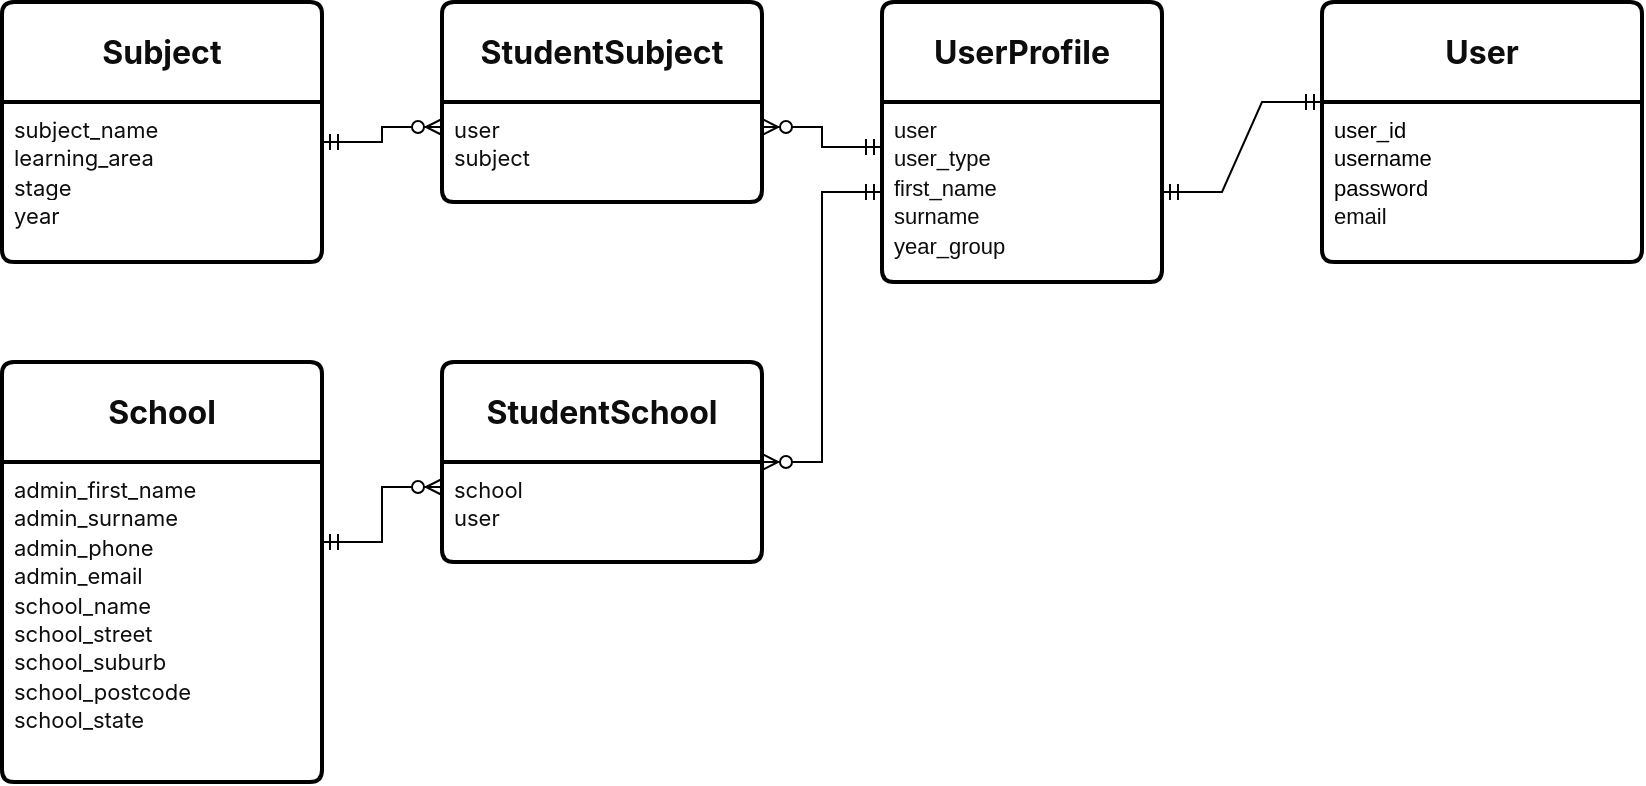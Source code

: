 <mxfile version="24.4.9" type="github">
  <diagram name="Page-1" id="UPMWR-nxtqLI6Xguwlcr">
    <mxGraphModel dx="954" dy="618" grid="1" gridSize="10" guides="1" tooltips="1" connect="1" arrows="1" fold="1" page="1" pageScale="1" pageWidth="850" pageHeight="1100" math="0" shadow="0">
      <root>
        <mxCell id="0" />
        <mxCell id="1" parent="0" />
        <mxCell id="GrVelQwUnN0lOKU_8OZ9-1" value="&lt;span style=&quot;border: 0px solid rgb(227, 227, 227); box-sizing: border-box; --tw-border-spacing-x: 0; --tw-border-spacing-y: 0; --tw-translate-x: 0; --tw-translate-y: 0; --tw-rotate: 0; --tw-skew-x: 0; --tw-skew-y: 0; --tw-scale-x: 1; --tw-scale-y: 1; --tw-pan-x: ; --tw-pan-y: ; --tw-pinch-zoom: ; --tw-scroll-snap-strictness: proximity; --tw-gradient-from-position: ; --tw-gradient-via-position: ; --tw-gradient-to-position: ; --tw-ordinal: ; --tw-slashed-zero: ; --tw-numeric-figure: ; --tw-numeric-spacing: ; --tw-numeric-fraction: ; --tw-ring-inset: ; --tw-ring-offset-width: 0px; --tw-ring-offset-color: #fff; --tw-ring-color: rgba(69,89,164,.5); --tw-ring-offset-shadow: 0 0 transparent; --tw-ring-shadow: 0 0 transparent; --tw-shadow: 0 0 transparent; --tw-shadow-colored: 0 0 transparent; --tw-blur: ; --tw-brightness: ; --tw-contrast: ; --tw-grayscale: ; --tw-hue-rotate: ; --tw-invert: ; --tw-saturate: ; --tw-sepia: ; --tw-drop-shadow: ; --tw-backdrop-blur: ; --tw-backdrop-brightness: ; --tw-backdrop-contrast: ; --tw-backdrop-grayscale: ; --tw-backdrop-hue-rotate: ; --tw-backdrop-invert: ; --tw-backdrop-opacity: ; --tw-backdrop-saturate: ; --tw-backdrop-sepia: ; --tw-contain-size: ; --tw-contain-layout: ; --tw-contain-paint: ; --tw-contain-style: ; color: rgb(13, 13, 13); font-family: ui-sans-serif, -apple-system, system-ui, &amp;quot;Segoe UI&amp;quot;, Roboto, Ubuntu, Cantarell, &amp;quot;Noto Sans&amp;quot;, sans-serif, Helvetica, &amp;quot;Apple Color Emoji&amp;quot;, Arial, &amp;quot;Segoe UI Emoji&amp;quot;, &amp;quot;Segoe UI Symbol&amp;quot;; font-size: 16px; text-align: left; white-space-collapse: preserve; background-color: rgb(255, 255, 255);&quot;&gt;&lt;b&gt;UserProfile&lt;/b&gt;&lt;/span&gt;" style="swimlane;childLayout=stackLayout;horizontal=1;startSize=50;horizontalStack=0;rounded=1;fontSize=14;fontStyle=0;strokeWidth=2;resizeParent=0;resizeLast=1;shadow=0;dashed=0;align=center;arcSize=4;whiteSpace=wrap;html=1;" parent="1" vertex="1">
          <mxGeometry x="470" y="40" width="140" height="140" as="geometry" />
        </mxCell>
        <mxCell id="GrVelQwUnN0lOKU_8OZ9-2" value="&lt;span style=&quot;color: rgb(13, 13, 13); white-space: pre-wrap; background-color: rgb(255, 255, 255);&quot;&gt;&lt;font face=&quot;Helvetica&quot; style=&quot;font-size: 11px;&quot;&gt;user&lt;/font&gt;&lt;/span&gt;&lt;div&gt;&lt;span style=&quot;font-size: 11px; background-color: rgb(255, 255, 255); color: rgb(13, 13, 13); white-space: pre-wrap;&quot;&gt;user_type&lt;/span&gt;&lt;/div&gt;&lt;div&gt;&lt;span style=&quot;font-size: 11px; background-color: rgb(255, 255, 255); color: rgb(13, 13, 13); white-space: pre-wrap;&quot;&gt;first_name&lt;/span&gt;&lt;div&gt;&lt;span style=&quot;color: rgb(13, 13, 13); white-space: pre-wrap; background-color: rgb(255, 255, 255);&quot;&gt;&lt;font style=&quot;font-size: 11px;&quot; face=&quot;Helvetica&quot;&gt;surname&lt;/font&gt;&lt;/span&gt;&lt;/div&gt;&lt;div&gt;&lt;span style=&quot;color: rgb(13, 13, 13); white-space: pre-wrap; background-color: rgb(255, 255, 255);&quot;&gt;&lt;font face=&quot;Helvetica&quot; style=&quot;font-size: 11px;&quot;&gt;year_group&lt;/font&gt;&lt;/span&gt;&lt;/div&gt;&lt;/div&gt;" style="align=left;strokeColor=none;fillColor=none;spacingLeft=4;fontSize=12;verticalAlign=top;resizable=0;rotatable=0;part=1;html=1;" parent="GrVelQwUnN0lOKU_8OZ9-1" vertex="1">
          <mxGeometry y="50" width="140" height="90" as="geometry" />
        </mxCell>
        <mxCell id="GrVelQwUnN0lOKU_8OZ9-3" value="&lt;span style=&quot;color: rgb(13, 13, 13); font-family: ui-sans-serif, -apple-system, system-ui, &amp;quot;Segoe UI&amp;quot;, Roboto, Ubuntu, Cantarell, &amp;quot;Noto Sans&amp;quot;, sans-serif, Helvetica, &amp;quot;Apple Color Emoji&amp;quot;, Arial, &amp;quot;Segoe UI Emoji&amp;quot;, &amp;quot;Segoe UI Symbol&amp;quot;; font-size: 16px; text-align: left; white-space-collapse: preserve; background-color: rgb(255, 255, 255);&quot;&gt;&lt;b&gt;User&lt;/b&gt;&lt;/span&gt;" style="swimlane;childLayout=stackLayout;horizontal=1;startSize=50;horizontalStack=0;rounded=1;fontSize=14;fontStyle=0;strokeWidth=2;resizeParent=0;resizeLast=1;shadow=0;dashed=0;align=center;arcSize=4;whiteSpace=wrap;html=1;" parent="1" vertex="1">
          <mxGeometry x="690" y="40" width="160" height="130" as="geometry" />
        </mxCell>
        <mxCell id="GrVelQwUnN0lOKU_8OZ9-4" value="&lt;font style=&quot;font-size: 11px;&quot;&gt;user_id&lt;/font&gt;&lt;div&gt;&lt;font style=&quot;font-size: 11px;&quot;&gt;username&lt;br&gt;&lt;/font&gt;&lt;div&gt;&lt;font style=&quot;font-size: 11px;&quot;&gt;password&lt;/font&gt;&lt;/div&gt;&lt;/div&gt;&lt;div&gt;&lt;font style=&quot;font-size: 11px;&quot;&gt;&lt;span style=&quot;color: rgb(13, 13, 13); white-space: pre-wrap; background-color: rgb(255, 255, 255);&quot;&gt;email&lt;/span&gt;&lt;br&gt;&lt;/font&gt;&lt;/div&gt;" style="align=left;strokeColor=none;fillColor=none;spacingLeft=4;fontSize=12;verticalAlign=top;resizable=0;rotatable=0;part=1;html=1;" parent="GrVelQwUnN0lOKU_8OZ9-3" vertex="1">
          <mxGeometry y="50" width="160" height="80" as="geometry" />
        </mxCell>
        <mxCell id="GrVelQwUnN0lOKU_8OZ9-5" value="" style="edgeStyle=entityRelationEdgeStyle;fontSize=12;html=1;endArrow=ERmandOne;startArrow=ERmandOne;rounded=0;exitX=1;exitY=0.5;exitDx=0;exitDy=0;entryX=0;entryY=0;entryDx=0;entryDy=0;" parent="1" source="GrVelQwUnN0lOKU_8OZ9-2" target="GrVelQwUnN0lOKU_8OZ9-4" edge="1">
          <mxGeometry width="100" height="100" relative="1" as="geometry">
            <mxPoint x="590" y="430" as="sourcePoint" />
            <mxPoint x="690" y="330" as="targetPoint" />
          </mxGeometry>
        </mxCell>
        <mxCell id="GrVelQwUnN0lOKU_8OZ9-6" value="&lt;div style=&quot;text-align: left;&quot;&gt;&lt;font face=&quot;ui-sans-serif, -apple-system, system-ui, Segoe UI, Roboto, Ubuntu, Cantarell, Noto Sans, sans-serif, Helvetica, Apple Color Emoji, Arial, Segoe UI Emoji, Segoe UI Symbol&quot; color=&quot;#0d0d0d&quot;&gt;&lt;span style=&quot;font-size: 16px; white-space-collapse: preserve; background-color: rgb(255, 255, 255);&quot;&gt;&lt;b&gt;School&lt;/b&gt;&lt;/span&gt;&lt;/font&gt;&lt;/div&gt;" style="swimlane;childLayout=stackLayout;horizontal=1;startSize=50;horizontalStack=0;rounded=1;fontSize=14;fontStyle=0;strokeWidth=2;resizeParent=0;resizeLast=1;shadow=0;dashed=0;align=center;arcSize=4;whiteSpace=wrap;html=1;" parent="1" vertex="1">
          <mxGeometry x="30" y="220" width="160" height="210" as="geometry" />
        </mxCell>
        <mxCell id="GrVelQwUnN0lOKU_8OZ9-7" value="&lt;span style=&quot;color: rgb(13, 13, 13); font-family: ui-sans-serif, -apple-system, system-ui, &amp;quot;Segoe UI&amp;quot;, Roboto, Ubuntu, Cantarell, &amp;quot;Noto Sans&amp;quot;, sans-serif, Helvetica, &amp;quot;Apple Color Emoji&amp;quot;, Arial, &amp;quot;Segoe UI Emoji&amp;quot;, &amp;quot;Segoe UI Symbol&amp;quot;; white-space: pre-wrap; background-color: rgb(255, 255, 255);&quot;&gt;&lt;font style=&quot;font-size: 11px;&quot;&gt;admin_first_name&lt;/font&gt;&lt;/span&gt;&lt;div&gt;&lt;span style=&quot;color: rgb(13, 13, 13); font-family: ui-sans-serif, -apple-system, system-ui, &amp;quot;Segoe UI&amp;quot;, Roboto, Ubuntu, Cantarell, &amp;quot;Noto Sans&amp;quot;, sans-serif, Helvetica, &amp;quot;Apple Color Emoji&amp;quot;, Arial, &amp;quot;Segoe UI Emoji&amp;quot;, &amp;quot;Segoe UI Symbol&amp;quot;; white-space: pre-wrap; background-color: rgb(255, 255, 255);&quot;&gt;&lt;font style=&quot;font-size: 11px;&quot;&gt;admin_surname &lt;/font&gt;&lt;/span&gt;&lt;/div&gt;&lt;div&gt;&lt;span style=&quot;color: rgb(13, 13, 13); font-family: ui-sans-serif, -apple-system, system-ui, &amp;quot;Segoe UI&amp;quot;, Roboto, Ubuntu, Cantarell, &amp;quot;Noto Sans&amp;quot;, sans-serif, Helvetica, &amp;quot;Apple Color Emoji&amp;quot;, Arial, &amp;quot;Segoe UI Emoji&amp;quot;, &amp;quot;Segoe UI Symbol&amp;quot;; white-space: pre-wrap; background-color: rgb(255, 255, 255);&quot;&gt;&lt;font style=&quot;font-size: 11px;&quot;&gt;admin_phone&lt;/font&gt;&lt;/span&gt;&lt;/div&gt;&lt;div&gt;&lt;span style=&quot;color: rgb(13, 13, 13); font-family: ui-sans-serif, -apple-system, system-ui, &amp;quot;Segoe UI&amp;quot;, Roboto, Ubuntu, Cantarell, &amp;quot;Noto Sans&amp;quot;, sans-serif, Helvetica, &amp;quot;Apple Color Emoji&amp;quot;, Arial, &amp;quot;Segoe UI Emoji&amp;quot;, &amp;quot;Segoe UI Symbol&amp;quot;; white-space: pre-wrap; background-color: rgb(255, 255, 255);&quot;&gt;&lt;font style=&quot;font-size: 11px;&quot;&gt;admin_email&lt;/font&gt;&lt;/span&gt;&lt;/div&gt;&lt;div&gt;&lt;span style=&quot;color: rgb(13, 13, 13); font-family: ui-sans-serif, -apple-system, system-ui, &amp;quot;Segoe UI&amp;quot;, Roboto, Ubuntu, Cantarell, &amp;quot;Noto Sans&amp;quot;, sans-serif, Helvetica, &amp;quot;Apple Color Emoji&amp;quot;, Arial, &amp;quot;Segoe UI Emoji&amp;quot;, &amp;quot;Segoe UI Symbol&amp;quot;; white-space: pre-wrap; background-color: rgb(255, 255, 255);&quot;&gt;&lt;font style=&quot;font-size: 11px;&quot;&gt;school_name&lt;/font&gt;&lt;/span&gt;&lt;/div&gt;&lt;div&gt;&lt;span style=&quot;color: rgb(13, 13, 13); font-family: ui-sans-serif, -apple-system, system-ui, &amp;quot;Segoe UI&amp;quot;, Roboto, Ubuntu, Cantarell, &amp;quot;Noto Sans&amp;quot;, sans-serif, Helvetica, &amp;quot;Apple Color Emoji&amp;quot;, Arial, &amp;quot;Segoe UI Emoji&amp;quot;, &amp;quot;Segoe UI Symbol&amp;quot;; white-space: pre-wrap; background-color: rgb(255, 255, 255);&quot;&gt;&lt;font style=&quot;font-size: 11px;&quot;&gt;school_street&lt;/font&gt;&lt;/span&gt;&lt;/div&gt;&lt;div&gt;&lt;span style=&quot;color: rgb(13, 13, 13); font-family: ui-sans-serif, -apple-system, system-ui, &amp;quot;Segoe UI&amp;quot;, Roboto, Ubuntu, Cantarell, &amp;quot;Noto Sans&amp;quot;, sans-serif, Helvetica, &amp;quot;Apple Color Emoji&amp;quot;, Arial, &amp;quot;Segoe UI Emoji&amp;quot;, &amp;quot;Segoe UI Symbol&amp;quot;; white-space: pre-wrap; background-color: rgb(255, 255, 255);&quot;&gt;&lt;font style=&quot;font-size: 11px;&quot;&gt;school_suburb&lt;/font&gt;&lt;/span&gt;&lt;/div&gt;&lt;div&gt;&lt;span style=&quot;color: rgb(13, 13, 13); font-family: ui-sans-serif, -apple-system, system-ui, &amp;quot;Segoe UI&amp;quot;, Roboto, Ubuntu, Cantarell, &amp;quot;Noto Sans&amp;quot;, sans-serif, Helvetica, &amp;quot;Apple Color Emoji&amp;quot;, Arial, &amp;quot;Segoe UI Emoji&amp;quot;, &amp;quot;Segoe UI Symbol&amp;quot;; white-space: pre-wrap; background-color: rgb(255, 255, 255);&quot;&gt;&lt;font style=&quot;font-size: 11px;&quot;&gt;school_postcode&lt;/font&gt;&lt;/span&gt;&lt;/div&gt;&lt;div&gt;&lt;span style=&quot;color: rgb(13, 13, 13); font-family: ui-sans-serif, -apple-system, system-ui, &amp;quot;Segoe UI&amp;quot;, Roboto, Ubuntu, Cantarell, &amp;quot;Noto Sans&amp;quot;, sans-serif, Helvetica, &amp;quot;Apple Color Emoji&amp;quot;, Arial, &amp;quot;Segoe UI Emoji&amp;quot;, &amp;quot;Segoe UI Symbol&amp;quot;; white-space: pre-wrap; background-color: rgb(255, 255, 255);&quot;&gt;&lt;font style=&quot;font-size: 11px;&quot;&gt;school_state&lt;/font&gt;&lt;/span&gt;&lt;/div&gt;" style="align=left;strokeColor=none;fillColor=none;spacingLeft=4;fontSize=12;verticalAlign=top;resizable=0;rotatable=0;part=1;html=1;" parent="GrVelQwUnN0lOKU_8OZ9-6" vertex="1">
          <mxGeometry y="50" width="160" height="160" as="geometry" />
        </mxCell>
        <mxCell id="GrVelQwUnN0lOKU_8OZ9-8" value="&lt;div style=&quot;text-align: left;&quot;&gt;&lt;font face=&quot;ui-sans-serif, -apple-system, system-ui, Segoe UI, Roboto, Ubuntu, Cantarell, Noto Sans, sans-serif, Helvetica, Apple Color Emoji, Arial, Segoe UI Emoji, Segoe UI Symbol&quot; color=&quot;#0d0d0d&quot;&gt;&lt;span style=&quot;font-size: 16px; white-space-collapse: preserve; background-color: rgb(255, 255, 255);&quot;&gt;&lt;b&gt;Subject&lt;/b&gt;&lt;/span&gt;&lt;/font&gt;&lt;/div&gt;" style="swimlane;childLayout=stackLayout;horizontal=1;startSize=50;horizontalStack=0;rounded=1;fontSize=14;fontStyle=0;strokeWidth=2;resizeParent=0;resizeLast=1;shadow=0;dashed=0;align=center;arcSize=4;whiteSpace=wrap;html=1;" parent="1" vertex="1">
          <mxGeometry x="30" y="40" width="160" height="130" as="geometry" />
        </mxCell>
        <mxCell id="GrVelQwUnN0lOKU_8OZ9-9" value="&lt;span style=&quot;color: rgb(13, 13, 13); font-family: ui-sans-serif, -apple-system, system-ui, &amp;quot;Segoe UI&amp;quot;, Roboto, Ubuntu, Cantarell, &amp;quot;Noto Sans&amp;quot;, sans-serif, Helvetica, &amp;quot;Apple Color Emoji&amp;quot;, Arial, &amp;quot;Segoe UI Emoji&amp;quot;, &amp;quot;Segoe UI Symbol&amp;quot;; white-space: pre-wrap; background-color: rgb(255, 255, 255);&quot;&gt;&lt;font style=&quot;font-size: 11px;&quot;&gt;subject_name&lt;/font&gt;&lt;/span&gt;&lt;div&gt;&lt;span style=&quot;color: rgb(13, 13, 13); font-family: ui-sans-serif, -apple-system, system-ui, &amp;quot;Segoe UI&amp;quot;, Roboto, Ubuntu, Cantarell, &amp;quot;Noto Sans&amp;quot;, sans-serif, Helvetica, &amp;quot;Apple Color Emoji&amp;quot;, Arial, &amp;quot;Segoe UI Emoji&amp;quot;, &amp;quot;Segoe UI Symbol&amp;quot;; white-space: pre-wrap; background-color: rgb(255, 255, 255);&quot;&gt;&lt;font style=&quot;font-size: 11px;&quot;&gt;learning_area&lt;/font&gt;&lt;/span&gt;&lt;/div&gt;&lt;div&gt;&lt;span style=&quot;color: rgb(13, 13, 13); font-family: ui-sans-serif, -apple-system, system-ui, &amp;quot;Segoe UI&amp;quot;, Roboto, Ubuntu, Cantarell, &amp;quot;Noto Sans&amp;quot;, sans-serif, Helvetica, &amp;quot;Apple Color Emoji&amp;quot;, Arial, &amp;quot;Segoe UI Emoji&amp;quot;, &amp;quot;Segoe UI Symbol&amp;quot;; white-space: pre-wrap; background-color: rgb(255, 255, 255);&quot;&gt;&lt;font style=&quot;font-size: 11px;&quot;&gt;stage&lt;/font&gt;&lt;/span&gt;&lt;/div&gt;&lt;div&gt;&lt;span style=&quot;background-color: rgb(255, 255, 255); color: rgb(13, 13, 13); font-family: ui-sans-serif, -apple-system, system-ui, &amp;quot;Segoe UI&amp;quot;, Roboto, Ubuntu, Cantarell, &amp;quot;Noto Sans&amp;quot;, sans-serif, Helvetica, &amp;quot;Apple Color Emoji&amp;quot;, Arial, &amp;quot;Segoe UI Emoji&amp;quot;, &amp;quot;Segoe UI Symbol&amp;quot;; white-space: pre-wrap;&quot;&gt;&lt;font style=&quot;font-size: 11px;&quot;&gt;year&lt;/font&gt;&lt;/span&gt;&lt;/div&gt;" style="align=left;strokeColor=none;fillColor=none;spacingLeft=4;fontSize=12;verticalAlign=top;resizable=0;rotatable=0;part=1;html=1;" parent="GrVelQwUnN0lOKU_8OZ9-8" vertex="1">
          <mxGeometry y="50" width="160" height="80" as="geometry" />
        </mxCell>
        <mxCell id="GrVelQwUnN0lOKU_8OZ9-10" value="&lt;div style=&quot;text-align: left;&quot;&gt;&lt;font face=&quot;ui-sans-serif, -apple-system, system-ui, Segoe UI, Roboto, Ubuntu, Cantarell, Noto Sans, sans-serif, Helvetica, Apple Color Emoji, Arial, Segoe UI Emoji, Segoe UI Symbol&quot; color=&quot;#0d0d0d&quot;&gt;&lt;span style=&quot;font-size: 16px; white-space-collapse: preserve; background-color: rgb(255, 255, 255);&quot;&gt;&lt;b&gt;StudentSubject&lt;/b&gt;&lt;/span&gt;&lt;/font&gt;&lt;/div&gt;" style="swimlane;childLayout=stackLayout;horizontal=1;startSize=50;horizontalStack=0;rounded=1;fontSize=14;fontStyle=0;strokeWidth=2;resizeParent=0;resizeLast=1;shadow=0;dashed=0;align=center;arcSize=4;whiteSpace=wrap;html=1;" parent="1" vertex="1">
          <mxGeometry x="250" y="40" width="160" height="100" as="geometry" />
        </mxCell>
        <mxCell id="GrVelQwUnN0lOKU_8OZ9-11" value="&lt;div&gt;&lt;span style=&quot;color: rgb(13, 13, 13); font-family: ui-sans-serif, -apple-system, system-ui, &amp;quot;Segoe UI&amp;quot;, Roboto, Ubuntu, Cantarell, &amp;quot;Noto Sans&amp;quot;, sans-serif, Helvetica, &amp;quot;Apple Color Emoji&amp;quot;, Arial, &amp;quot;Segoe UI Emoji&amp;quot;, &amp;quot;Segoe UI Symbol&amp;quot;; white-space: pre-wrap; background-color: rgb(255, 255, 255);&quot;&gt;&lt;font style=&quot;font-size: 11px;&quot;&gt;user&lt;/font&gt;&lt;/span&gt;&lt;/div&gt;&lt;font face=&quot;ui-sans-serif, -apple-system, system-ui, Segoe UI, Roboto, Ubuntu, Cantarell, Noto Sans, sans-serif, Helvetica, Apple Color Emoji, Arial, Segoe UI Emoji, Segoe UI Symbol&quot; color=&quot;#0d0d0d&quot;&gt;&lt;span style=&quot;font-size: 11px; white-space: pre-wrap; background-color: rgb(255, 255, 255);&quot;&gt;subject&lt;/span&gt;&lt;/font&gt;" style="align=left;strokeColor=none;fillColor=none;spacingLeft=4;fontSize=12;verticalAlign=top;resizable=0;rotatable=0;part=1;html=1;" parent="GrVelQwUnN0lOKU_8OZ9-10" vertex="1">
          <mxGeometry y="50" width="160" height="50" as="geometry" />
        </mxCell>
        <mxCell id="GrVelQwUnN0lOKU_8OZ9-13" value="" style="edgeStyle=entityRelationEdgeStyle;fontSize=12;html=1;endArrow=ERzeroToMany;startArrow=ERmandOne;rounded=0;entryX=1;entryY=0.25;entryDx=0;entryDy=0;exitX=0;exitY=0.25;exitDx=0;exitDy=0;" parent="1" source="GrVelQwUnN0lOKU_8OZ9-2" target="GrVelQwUnN0lOKU_8OZ9-11" edge="1">
          <mxGeometry width="100" height="100" relative="1" as="geometry">
            <mxPoint x="300" y="430" as="sourcePoint" />
            <mxPoint x="400" y="330" as="targetPoint" />
          </mxGeometry>
        </mxCell>
        <mxCell id="GrVelQwUnN0lOKU_8OZ9-14" value="" style="edgeStyle=entityRelationEdgeStyle;fontSize=12;html=1;endArrow=ERzeroToMany;startArrow=ERmandOne;rounded=0;exitX=1;exitY=0.25;exitDx=0;exitDy=0;entryX=0;entryY=0.25;entryDx=0;entryDy=0;" parent="1" source="GrVelQwUnN0lOKU_8OZ9-9" target="GrVelQwUnN0lOKU_8OZ9-11" edge="1">
          <mxGeometry width="100" height="100" relative="1" as="geometry">
            <mxPoint x="300" y="430" as="sourcePoint" />
            <mxPoint x="400" y="330" as="targetPoint" />
          </mxGeometry>
        </mxCell>
        <mxCell id="GrVelQwUnN0lOKU_8OZ9-15" value="&lt;div style=&quot;text-align: left;&quot;&gt;&lt;font face=&quot;ui-sans-serif, -apple-system, system-ui, Segoe UI, Roboto, Ubuntu, Cantarell, Noto Sans, sans-serif, Helvetica, Apple Color Emoji, Arial, Segoe UI Emoji, Segoe UI Symbol&quot; color=&quot;#0d0d0d&quot;&gt;&lt;span style=&quot;font-size: 16px; white-space-collapse: preserve; background-color: rgb(255, 255, 255);&quot;&gt;&lt;b&gt;StudentSchool&lt;/b&gt;&lt;/span&gt;&lt;/font&gt;&lt;/div&gt;" style="swimlane;childLayout=stackLayout;horizontal=1;startSize=50;horizontalStack=0;rounded=1;fontSize=14;fontStyle=0;strokeWidth=2;resizeParent=0;resizeLast=1;shadow=0;dashed=0;align=center;arcSize=4;whiteSpace=wrap;html=1;" parent="1" vertex="1">
          <mxGeometry x="250" y="220" width="160" height="100" as="geometry" />
        </mxCell>
        <mxCell id="GrVelQwUnN0lOKU_8OZ9-16" value="&lt;span style=&quot;color: rgb(13, 13, 13); font-family: ui-sans-serif, -apple-system, system-ui, &amp;quot;Segoe UI&amp;quot;, Roboto, Ubuntu, Cantarell, &amp;quot;Noto Sans&amp;quot;, sans-serif, Helvetica, &amp;quot;Apple Color Emoji&amp;quot;, Arial, &amp;quot;Segoe UI Emoji&amp;quot;, &amp;quot;Segoe UI Symbol&amp;quot;; white-space: pre-wrap; background-color: rgb(255, 255, 255);&quot;&gt;&lt;font style=&quot;font-size: 11px;&quot;&gt;school&lt;br&gt;&lt;/font&gt;&lt;/span&gt;&lt;div&gt;&lt;span style=&quot;color: rgb(13, 13, 13); font-family: ui-sans-serif, -apple-system, system-ui, &amp;quot;Segoe UI&amp;quot;, Roboto, Ubuntu, Cantarell, &amp;quot;Noto Sans&amp;quot;, sans-serif, Helvetica, &amp;quot;Apple Color Emoji&amp;quot;, Arial, &amp;quot;Segoe UI Emoji&amp;quot;, &amp;quot;Segoe UI Symbol&amp;quot;; white-space: pre-wrap; background-color: rgb(255, 255, 255);&quot;&gt;&lt;font style=&quot;font-size: 11px;&quot;&gt;user&lt;/font&gt;&lt;/span&gt;&lt;/div&gt;" style="align=left;strokeColor=none;fillColor=none;spacingLeft=4;fontSize=12;verticalAlign=top;resizable=0;rotatable=0;part=1;html=1;" parent="GrVelQwUnN0lOKU_8OZ9-15" vertex="1">
          <mxGeometry y="50" width="160" height="50" as="geometry" />
        </mxCell>
        <mxCell id="GrVelQwUnN0lOKU_8OZ9-17" value="" style="edgeStyle=entityRelationEdgeStyle;fontSize=12;html=1;endArrow=ERzeroToMany;startArrow=ERmandOne;rounded=0;entryX=1;entryY=0.5;entryDx=0;entryDy=0;exitX=0;exitY=0.5;exitDx=0;exitDy=0;" parent="1" source="GrVelQwUnN0lOKU_8OZ9-2" target="GrVelQwUnN0lOKU_8OZ9-15" edge="1">
          <mxGeometry width="100" height="100" relative="1" as="geometry">
            <mxPoint x="564" y="135" as="sourcePoint" />
            <mxPoint x="460" y="125" as="targetPoint" />
          </mxGeometry>
        </mxCell>
        <mxCell id="GrVelQwUnN0lOKU_8OZ9-18" value="" style="edgeStyle=entityRelationEdgeStyle;fontSize=12;html=1;endArrow=ERzeroToMany;startArrow=ERmandOne;rounded=0;exitX=1;exitY=0.25;exitDx=0;exitDy=0;entryX=0;entryY=0.25;entryDx=0;entryDy=0;" parent="1" source="GrVelQwUnN0lOKU_8OZ9-7" target="GrVelQwUnN0lOKU_8OZ9-16" edge="1">
          <mxGeometry width="100" height="100" relative="1" as="geometry">
            <mxPoint x="190" y="310" as="sourcePoint" />
            <mxPoint x="290" y="315" as="targetPoint" />
          </mxGeometry>
        </mxCell>
      </root>
    </mxGraphModel>
  </diagram>
</mxfile>
